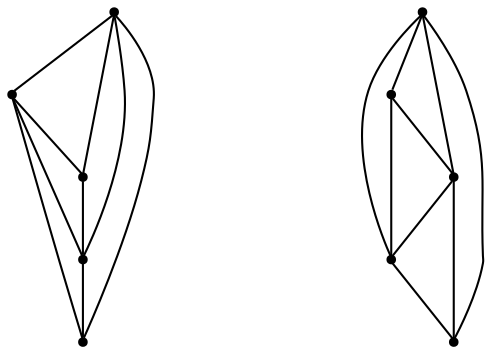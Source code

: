 graph {
  node [shape=point,comment="{\"directed\":false,\"doi\":\"10.1007/3-540-37623-2_22\",\"figure\":\"2 (3)\"}"]

  v0 [pos="976.7573467351997,358.8665771484375"]
  v1 [pos="976.7573467351997,619.3666585286459"]
  v2 [pos="783.7394043818426,358.8665771484375"]
  v3 [pos="783.7394043818426,619.3666585286459"]
  v4 [pos="976.7573467351997,262.36656188964844"]
  v5 [pos="880.248375558521,358.8665771484375"]
  v6 [pos="783.7394043818426,262.36656188964844"]
  v7 [pos="976.7573467351997,522.8666432698568"]
  v8 [pos="880.2483755585212,619.3666585286459"]
  v9 [pos="783.7394043818426,522.8666432698567"]

  v0 -- v2 [id="-1",pos="976.7573467351997,358.8665771484375 957.7555299834142,394.47499593098956 920.6813701443771,416.7042541503906 880.3234684849006,416.7042541503906 839.9613702689965,416.7042541503906 802.8870832615827,394.47499593098956 783.7394043818426,358.8665771484375"]
  v3 -- v7 [id="-2",pos="783.7394043818426,619.3666585286459 976.7573467351997,522.8666432698568 976.7573467351997,522.8666432698568 976.7573467351997,522.8666432698568"]
  v3 -- v9 [id="-3",pos="783.7394043818426,619.3666585286459 783.7394043818426,522.8666432698567 783.7394043818426,522.8666432698567 783.7394043818426,522.8666432698567"]
  v2 -- v4 [id="-4",pos="783.7394043818426,358.8665771484375 976.7573467351997,262.36656188964844 976.7573467351997,262.36656188964844 976.7573467351997,262.36656188964844"]
  v2 -- v5 [id="-5",pos="783.7394043818426,358.8665771484375 880.248375558521,358.8665771484375 880.248375558521,358.8665771484375 880.248375558521,358.8665771484375"]
  v2 -- v6 [id="-6",pos="783.7394043818426,358.8665771484375 783.7394043818426,262.36656188964844 783.7394043818426,262.36656188964844 783.7394043818426,262.36656188964844"]
  v8 -- v1 [id="-7",pos="880.2483755585212,619.3666585286459 976.7573467351997,619.3666585286459 976.7573467351997,619.3666585286459 976.7573467351997,619.3666585286459"]
  v8 -- v9 [id="-8",pos="880.2483755585212,619.3666585286459 783.7394043818426,522.8666432698567 783.7394043818426,522.8666432698567 783.7394043818426,522.8666432698567"]
  v5 -- v6 [id="-9",pos="880.248375558521,358.8665771484375 783.7394043818426,262.36656188964844 783.7394043818426,262.36656188964844 783.7394043818426,262.36656188964844"]
  v5 -- v0 [id="-10",pos="880.248375558521,358.8665771484375 976.7573467351997,358.8665771484375 976.7573467351997,358.8665771484375 976.7573467351997,358.8665771484375"]
  v1 -- v9 [id="-11",pos="976.7573467351997,619.3666585286459 783.7394043818426,522.8666432698567 783.7394043818426,522.8666432698567 783.7394043818426,522.8666432698567"]
  v7 -- v8 [id="-12",pos="976.7573467351997,522.8666432698568 880.2483755585212,619.3666585286459 880.2483755585212,619.3666585286459 880.2483755585212,619.3666585286459"]
  v7 -- v1 [id="-13",pos="976.7573467351997,522.8666432698568 976.7573467351997,619.3666585286459 976.7573467351997,619.3666585286459 976.7573467351997,619.3666585286459"]
  v0 -- v6 [id="-14",pos="976.7573467351997,358.8665771484375 783.7394043818426,262.36656188964844 783.7394043818426,262.36656188964844 783.7394043818426,262.36656188964844"]
  v4 -- v5 [id="-15",pos="976.7573467351997,262.36656188964844 880.248375558521,358.8665771484375 880.248375558521,358.8665771484375 880.248375558521,358.8665771484375"]
  v4 -- v0 [id="-16",pos="976.7573467351997,262.36656188964844 976.7573467351997,358.8665771484375 976.7573467351997,358.8665771484375 976.7573467351997,358.8665771484375"]
  v3 -- v1 [id="-17",pos="783.7394043818426,619.3666585286459 802.8870832615827,654.9125162760417 839.9613702689965,677.1458435058594 880.3234684849006,677.1458435058594 920.6813701443771,677.1458435058594 957.7555299834142,654.9125162760417 976.7573467351997,619.3666585286459"]
  v3 -- v8 [id="-18",pos="783.7394043818426,619.3666585286459 880.2483755585212,619.3666585286459 880.2483755585212,619.3666585286459 880.2483755585212,619.3666585286459"]
}